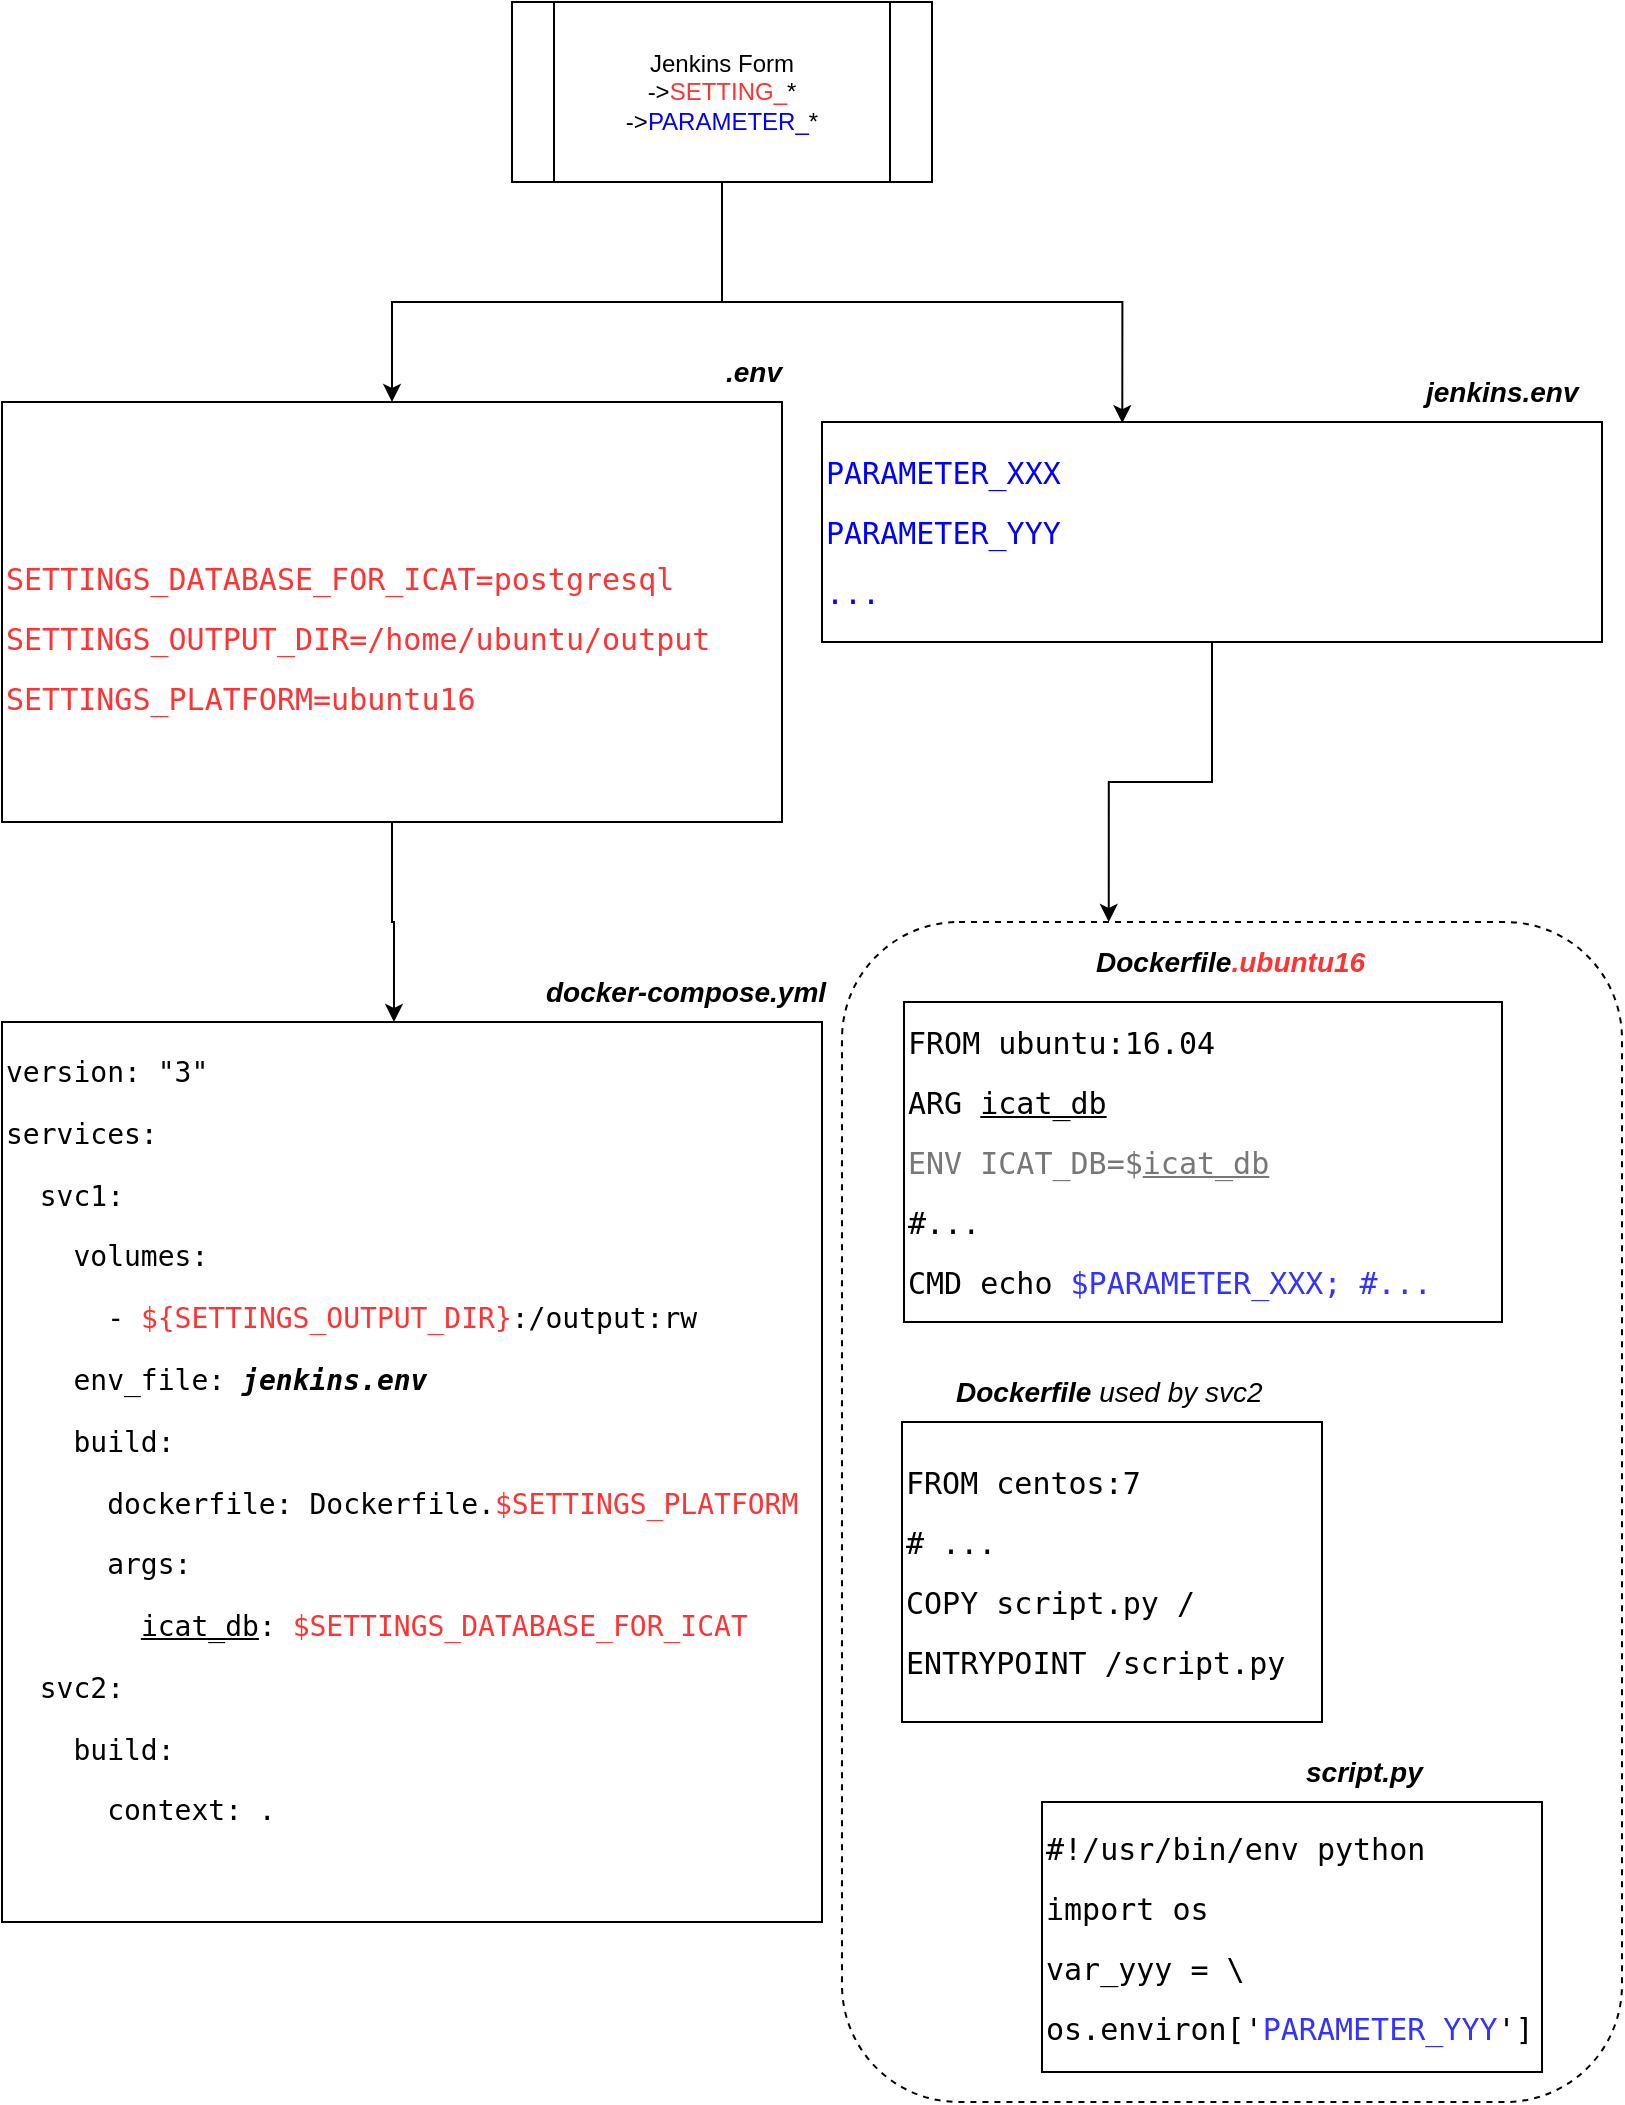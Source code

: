 <mxfile version="11.3.0" type="device" pages="1"><diagram id="OshGDxB1pJxwN1cqQU85" name="Page-1"><mxGraphModel dx="1088" dy="839" grid="1" gridSize="10" guides="1" tooltips="1" connect="1" arrows="1" fold="1" page="1" pageScale="1" pageWidth="850" pageHeight="1100" math="0" shadow="0"><root><mxCell id="0"/><mxCell id="1" parent="0"/><mxCell id="sWD1jRdrbjlsR7P1AXlo-12" value="" style="rounded=1;whiteSpace=wrap;html=1;dashed=1;" parent="1" vertex="1"><mxGeometry x="460" y="490" width="390" height="590" as="geometry"/></mxCell><mxCell id="cuUy9ubZjwIPMU2Vf9Ge-2" style="edgeStyle=orthogonalEdgeStyle;rounded=0;orthogonalLoop=1;jettySize=auto;html=1;entryX=0.478;entryY=0;entryDx=0;entryDy=0;entryPerimeter=0;" parent="1" source="cuUy9ubZjwIPMU2Vf9Ge-1" target="cuUy9ubZjwIPMU2Vf9Ge-3" edge="1"><mxGeometry relative="1" as="geometry"><mxPoint x="260" y="500" as="targetPoint"/></mxGeometry></mxCell><mxCell id="cuUy9ubZjwIPMU2Vf9Ge-1" value="&lt;pre&gt;&lt;br&gt;&lt;/pre&gt;&lt;pre&gt;&lt;font style=&quot;font-size: 15px&quot; color=&quot;#ff3333&quot;&gt;SETTINGS_DATABASE_FOR_ICAT=postgresql&lt;/font&gt;&lt;/pre&gt;&lt;pre&gt;&lt;font style=&quot;font-size: 15px&quot; color=&quot;#ff3333&quot;&gt;SETTINGS_OUTPUT_DIR=/home/ubuntu/output&lt;/font&gt;&lt;/pre&gt;&lt;pre&gt;&lt;font style=&quot;font-size: 15px&quot; color=&quot;#ff3333&quot;&gt;SETTINGS_PLATFORM=ubuntu16&lt;/font&gt;&lt;/pre&gt;" style="rounded=0;whiteSpace=wrap;html=1;align=left;" parent="1" vertex="1"><mxGeometry x="40" y="230" width="390" height="210" as="geometry"/></mxCell><mxCell id="cuUy9ubZjwIPMU2Vf9Ge-3" value="&lt;p style=&quot;line-height: 120%&quot;&gt;&lt;/p&gt;&lt;pre style=&quot;font-size: 14px&quot;&gt;&lt;font style=&quot;font-size: 14px&quot;&gt;version: &quot;3&quot;&lt;/font&gt;&lt;/pre&gt;&lt;pre style=&quot;font-size: 14px&quot;&gt;&lt;font style=&quot;font-size: 14px&quot;&gt;services:&lt;/font&gt;&lt;/pre&gt;&lt;pre style=&quot;font-size: 14px&quot;&gt;&lt;font style=&quot;font-size: 14px&quot;&gt;  svc1:&lt;/font&gt;&lt;/pre&gt;&lt;pre style=&quot;font-size: 14px&quot;&gt;&lt;pre&gt;    volumes:&lt;/pre&gt;&lt;pre&gt;      - &lt;font color=&quot;#ff3333&quot;&gt;${SETTINGS_OUTPUT_DIR}&lt;/font&gt;:/output:rw&lt;/pre&gt;&lt;/pre&gt;&lt;pre style=&quot;font-size: 14px&quot;&gt;&lt;font style=&quot;font-size: 14px&quot;&gt;    env_file: &lt;i&gt;&lt;b&gt;jenkins.env&lt;/b&gt;&lt;/i&gt;&lt;/font&gt;&lt;/pre&gt;&lt;pre style=&quot;font-size: 14px&quot;&gt;&lt;font style=&quot;font-size: 14px&quot;&gt;    build:&lt;/font&gt;&lt;/pre&gt;&lt;pre style=&quot;font-size: 14px&quot;&gt;&lt;font style=&quot;font-size: 14px&quot;&gt;      dockerfile: Dockerfile.&lt;font color=&quot;#ff3333&quot;&gt;$SETTINGS_PLATFORM&lt;/font&gt;&lt;/font&gt;&lt;/pre&gt;&lt;pre style=&quot;font-size: 14px&quot;&gt;&lt;font style=&quot;font-size: 14px&quot;&gt;      args:&lt;/font&gt;&lt;/pre&gt;&lt;pre style=&quot;font-size: 14px&quot;&gt;&lt;font style=&quot;font-size: 14px&quot;&gt;        &lt;u&gt;icat_db&lt;/u&gt;: &lt;font color=&quot;#ff3333&quot;&gt;$SETTINGS_DATABASE_FOR_ICAT&lt;/font&gt;&lt;/font&gt;&lt;/pre&gt;&lt;pre style=&quot;font-size: 14px&quot;&gt;&lt;font style=&quot;font-size: 14px&quot;&gt;&lt;font color=&quot;#ff3333&quot;&gt;  &lt;/font&gt;svc2:&lt;/font&gt;&lt;/pre&gt;&lt;pre style=&quot;font-size: 14px&quot;&gt;&lt;font style=&quot;font-size: 14px&quot;&gt;    build:&lt;/font&gt;&lt;/pre&gt;&lt;pre style=&quot;font-size: 14px&quot;&gt;&lt;font style=&quot;font-size: 14px&quot;&gt;      context: .&lt;/font&gt;&lt;/pre&gt;&lt;pre style=&quot;font-size: 14px&quot;&gt;&lt;span style=&quot;line-height: 100%&quot;&gt;&lt;br&gt;&lt;/span&gt;&lt;/pre&gt;&lt;p&gt;&lt;/p&gt;" style="rounded=0;whiteSpace=wrap;html=1;align=left;" parent="1" vertex="1"><mxGeometry x="40" y="540" width="410" height="450" as="geometry"/></mxCell><mxCell id="cuUy9ubZjwIPMU2Vf9Ge-6" value="&lt;i&gt;&lt;b&gt;&lt;font style=&quot;font-size: 14px&quot;&gt;docker-compose.yml&lt;/font&gt;&lt;/b&gt;&lt;/i&gt;" style="text;html=1;" parent="1" vertex="1"><mxGeometry x="310" y="510" width="140" height="30" as="geometry"/></mxCell><mxCell id="TjAN6SG88gfEc_Td4ZsR-1" value="&lt;i&gt;&lt;b&gt;&lt;font style=&quot;font-size: 14px&quot;&gt;.env&lt;/font&gt;&lt;/b&gt;&lt;/i&gt;" style="text;html=1;" parent="1" vertex="1"><mxGeometry x="400" y="200" width="30" height="30" as="geometry"/></mxCell><mxCell id="sWD1jRdrbjlsR7P1AXlo-5" style="edgeStyle=orthogonalEdgeStyle;rounded=0;orthogonalLoop=1;jettySize=auto;html=1;" parent="1" source="sWD1jRdrbjlsR7P1AXlo-2" target="cuUy9ubZjwIPMU2Vf9Ge-1" edge="1"><mxGeometry relative="1" as="geometry"><Array as="points"><mxPoint x="400" y="180"/><mxPoint x="235" y="180"/></Array></mxGeometry></mxCell><mxCell id="sWD1jRdrbjlsR7P1AXlo-9" style="edgeStyle=orthogonalEdgeStyle;rounded=0;orthogonalLoop=1;jettySize=auto;html=1;entryX=0.385;entryY=0.005;entryDx=0;entryDy=0;entryPerimeter=0;" parent="1" source="sWD1jRdrbjlsR7P1AXlo-2" target="sWD1jRdrbjlsR7P1AXlo-6" edge="1"><mxGeometry relative="1" as="geometry"><Array as="points"><mxPoint x="400" y="180"/><mxPoint x="600" y="180"/></Array></mxGeometry></mxCell><mxCell id="sWD1jRdrbjlsR7P1AXlo-2" value="Jenkins Form&lt;br&gt;-&amp;gt;&lt;font color=&quot;#ff3333&quot;&gt;SETTING_&lt;/font&gt;*&lt;br&gt;-&amp;gt;&lt;font color=&quot;#0000ff&quot;&gt;PARAMETER_&lt;/font&gt;*" style="shape=process;whiteSpace=wrap;html=1;backgroundOutline=1;" parent="1" vertex="1"><mxGeometry x="295" y="30" width="210" height="90" as="geometry"/></mxCell><mxCell id="R3ii6Am8bJWhFYvw7mAO-3" style="edgeStyle=orthogonalEdgeStyle;rounded=0;orthogonalLoop=1;jettySize=auto;html=1;entryX=0.342;entryY=0;entryDx=0;entryDy=0;entryPerimeter=0;" edge="1" parent="1" source="sWD1jRdrbjlsR7P1AXlo-6" target="sWD1jRdrbjlsR7P1AXlo-12"><mxGeometry relative="1" as="geometry"/></mxCell><mxCell id="sWD1jRdrbjlsR7P1AXlo-6" value="&lt;pre&gt;&lt;font style=&quot;font-size: 15px&quot; color=&quot;#0000ff&quot;&gt;PARAMETER_XXX&lt;/font&gt;&lt;/pre&gt;&lt;pre&gt;&lt;font style=&quot;font-size: 15px&quot; color=&quot;#0000ff&quot;&gt;PARAMETER_YYY&lt;/font&gt;&lt;/pre&gt;&lt;pre&gt;&lt;font style=&quot;font-size: 15px&quot; color=&quot;#0000ff&quot;&gt;...&lt;/font&gt;&lt;/pre&gt;" style="rounded=0;whiteSpace=wrap;html=1;align=left;" parent="1" vertex="1"><mxGeometry x="450" y="240" width="390" height="110" as="geometry"/></mxCell><mxCell id="sWD1jRdrbjlsR7P1AXlo-8" value="&lt;i&gt;&lt;b&gt;&lt;font style=&quot;font-size: 14px&quot;&gt;jenkins.env&lt;/font&gt;&lt;/b&gt;&lt;/i&gt;" style="text;html=1;" parent="1" vertex="1"><mxGeometry x="750" y="210" width="90" height="30" as="geometry"/></mxCell><mxCell id="cuUy9ubZjwIPMU2Vf9Ge-8" value="&lt;p style=&quot;line-height: 120%&quot;&gt;&lt;/p&gt;&lt;pre&gt;&lt;span style=&quot;font-size: 15px&quot;&gt;FROM ubuntu:16.04&lt;/span&gt;&lt;/pre&gt;&lt;pre&gt;&lt;span style=&quot;font-size: 15px&quot;&gt;ARG &lt;u&gt;icat_db&lt;/u&gt;&lt;/span&gt;&lt;/pre&gt;&lt;pre&gt;&lt;span style=&quot;font-size: 15px&quot;&gt;&lt;font color=&quot;#777777&quot;&gt;ENV ICAT_DB=$&lt;u&gt;icat_db&lt;/u&gt;&lt;/font&gt;&lt;/span&gt;&lt;/pre&gt;&lt;pre&gt;&lt;span style=&quot;font-size: 15px&quot;&gt;#...&lt;/span&gt;&lt;/pre&gt;&lt;pre&gt;&lt;span style=&quot;font-size: 15px&quot;&gt;CMD echo &lt;font color=&quot;#3333ff&quot;&gt;$PARAMETER_XXX; #...&lt;/font&gt;&lt;/span&gt;&lt;/pre&gt;&lt;p&gt;&lt;/p&gt;" style="rounded=0;whiteSpace=wrap;html=1;align=left;" parent="1" vertex="1"><mxGeometry x="491" y="530" width="299" height="160" as="geometry"/></mxCell><mxCell id="sWD1jRdrbjlsR7P1AXlo-10" value="&lt;p style=&quot;line-height: 120%&quot;&gt;&lt;/p&gt;&lt;pre&gt;&lt;span style=&quot;font-size: 15px&quot;&gt;FROM centos:7&lt;/span&gt;&lt;/pre&gt;&lt;pre&gt;&lt;span style=&quot;font-size: 15px&quot;&gt;# ...&lt;font face=&quot;Helvetica&quot;&gt;&lt;span style=&quot;white-space: normal&quot;&gt;&lt;u&gt;&lt;/u&gt;&lt;/span&gt;&lt;/font&gt;&lt;/span&gt;&lt;/pre&gt;&lt;pre&gt;&lt;span style=&quot;font-size: 15px&quot;&gt;COPY script.py /&lt;/span&gt;&lt;/pre&gt;&lt;pre&gt;&lt;span style=&quot;font-size: 15px&quot;&gt;ENTRYPOINT /script.py&lt;/span&gt;&lt;/pre&gt;&lt;p&gt;&lt;/p&gt;" style="rounded=0;whiteSpace=wrap;html=1;align=left;" parent="1" vertex="1"><mxGeometry x="490" y="740" width="210" height="150" as="geometry"/></mxCell><mxCell id="R3ii6Am8bJWhFYvw7mAO-5" value="&lt;span style=&quot;font-size: 14px&quot;&gt;&lt;b&gt;&lt;i&gt;Dockerfile&lt;font color=&quot;#ff3333&quot;&gt;.ubuntu16&lt;/font&gt;&lt;/i&gt;&lt;/b&gt;&lt;/span&gt;" style="text;html=1;" vertex="1" parent="1"><mxGeometry x="585" y="495" width="140" height="30" as="geometry"/></mxCell><mxCell id="R3ii6Am8bJWhFYvw7mAO-6" value="&lt;span style=&quot;font-size: 14px&quot;&gt;&lt;i&gt;&lt;b&gt;Dockerfile &lt;/b&gt;used by svc2&lt;/i&gt;&lt;/span&gt;" style="text;html=1;" vertex="1" parent="1"><mxGeometry x="515" y="710" width="140" height="30" as="geometry"/></mxCell><mxCell id="R3ii6Am8bJWhFYvw7mAO-9" value="&lt;p style=&quot;line-height: 120%&quot;&gt;&lt;/p&gt;&lt;pre&gt;&lt;span style=&quot;font-size: 15px&quot;&gt;#!/usr/bin/env python&lt;/span&gt;&lt;/pre&gt;&lt;pre&gt;&lt;span style=&quot;font-size: 15px&quot;&gt;import os&lt;/span&gt;&lt;/pre&gt;&lt;pre&gt;&lt;span style=&quot;font-size: 15px&quot;&gt;var_yyy = \&lt;/span&gt;&lt;/pre&gt;&lt;pre&gt;&lt;span style=&quot;font-size: 15px&quot;&gt;os.environ['&lt;font color=&quot;#3333ff&quot;&gt;PARAMETER_YYY&lt;/font&gt;']&lt;/span&gt;&lt;/pre&gt;&lt;p&gt;&lt;/p&gt;" style="rounded=0;whiteSpace=wrap;html=1;align=left;" vertex="1" parent="1"><mxGeometry x="560" y="930" width="250" height="135" as="geometry"/></mxCell><mxCell id="R3ii6Am8bJWhFYvw7mAO-10" value="&lt;span style=&quot;font-size: 14px&quot;&gt;&lt;b&gt;&lt;i&gt;script.py&lt;/i&gt;&lt;/b&gt;&lt;/span&gt;" style="text;html=1;" vertex="1" parent="1"><mxGeometry x="690" y="900" width="140" height="30" as="geometry"/></mxCell></root></mxGraphModel></diagram></mxfile>